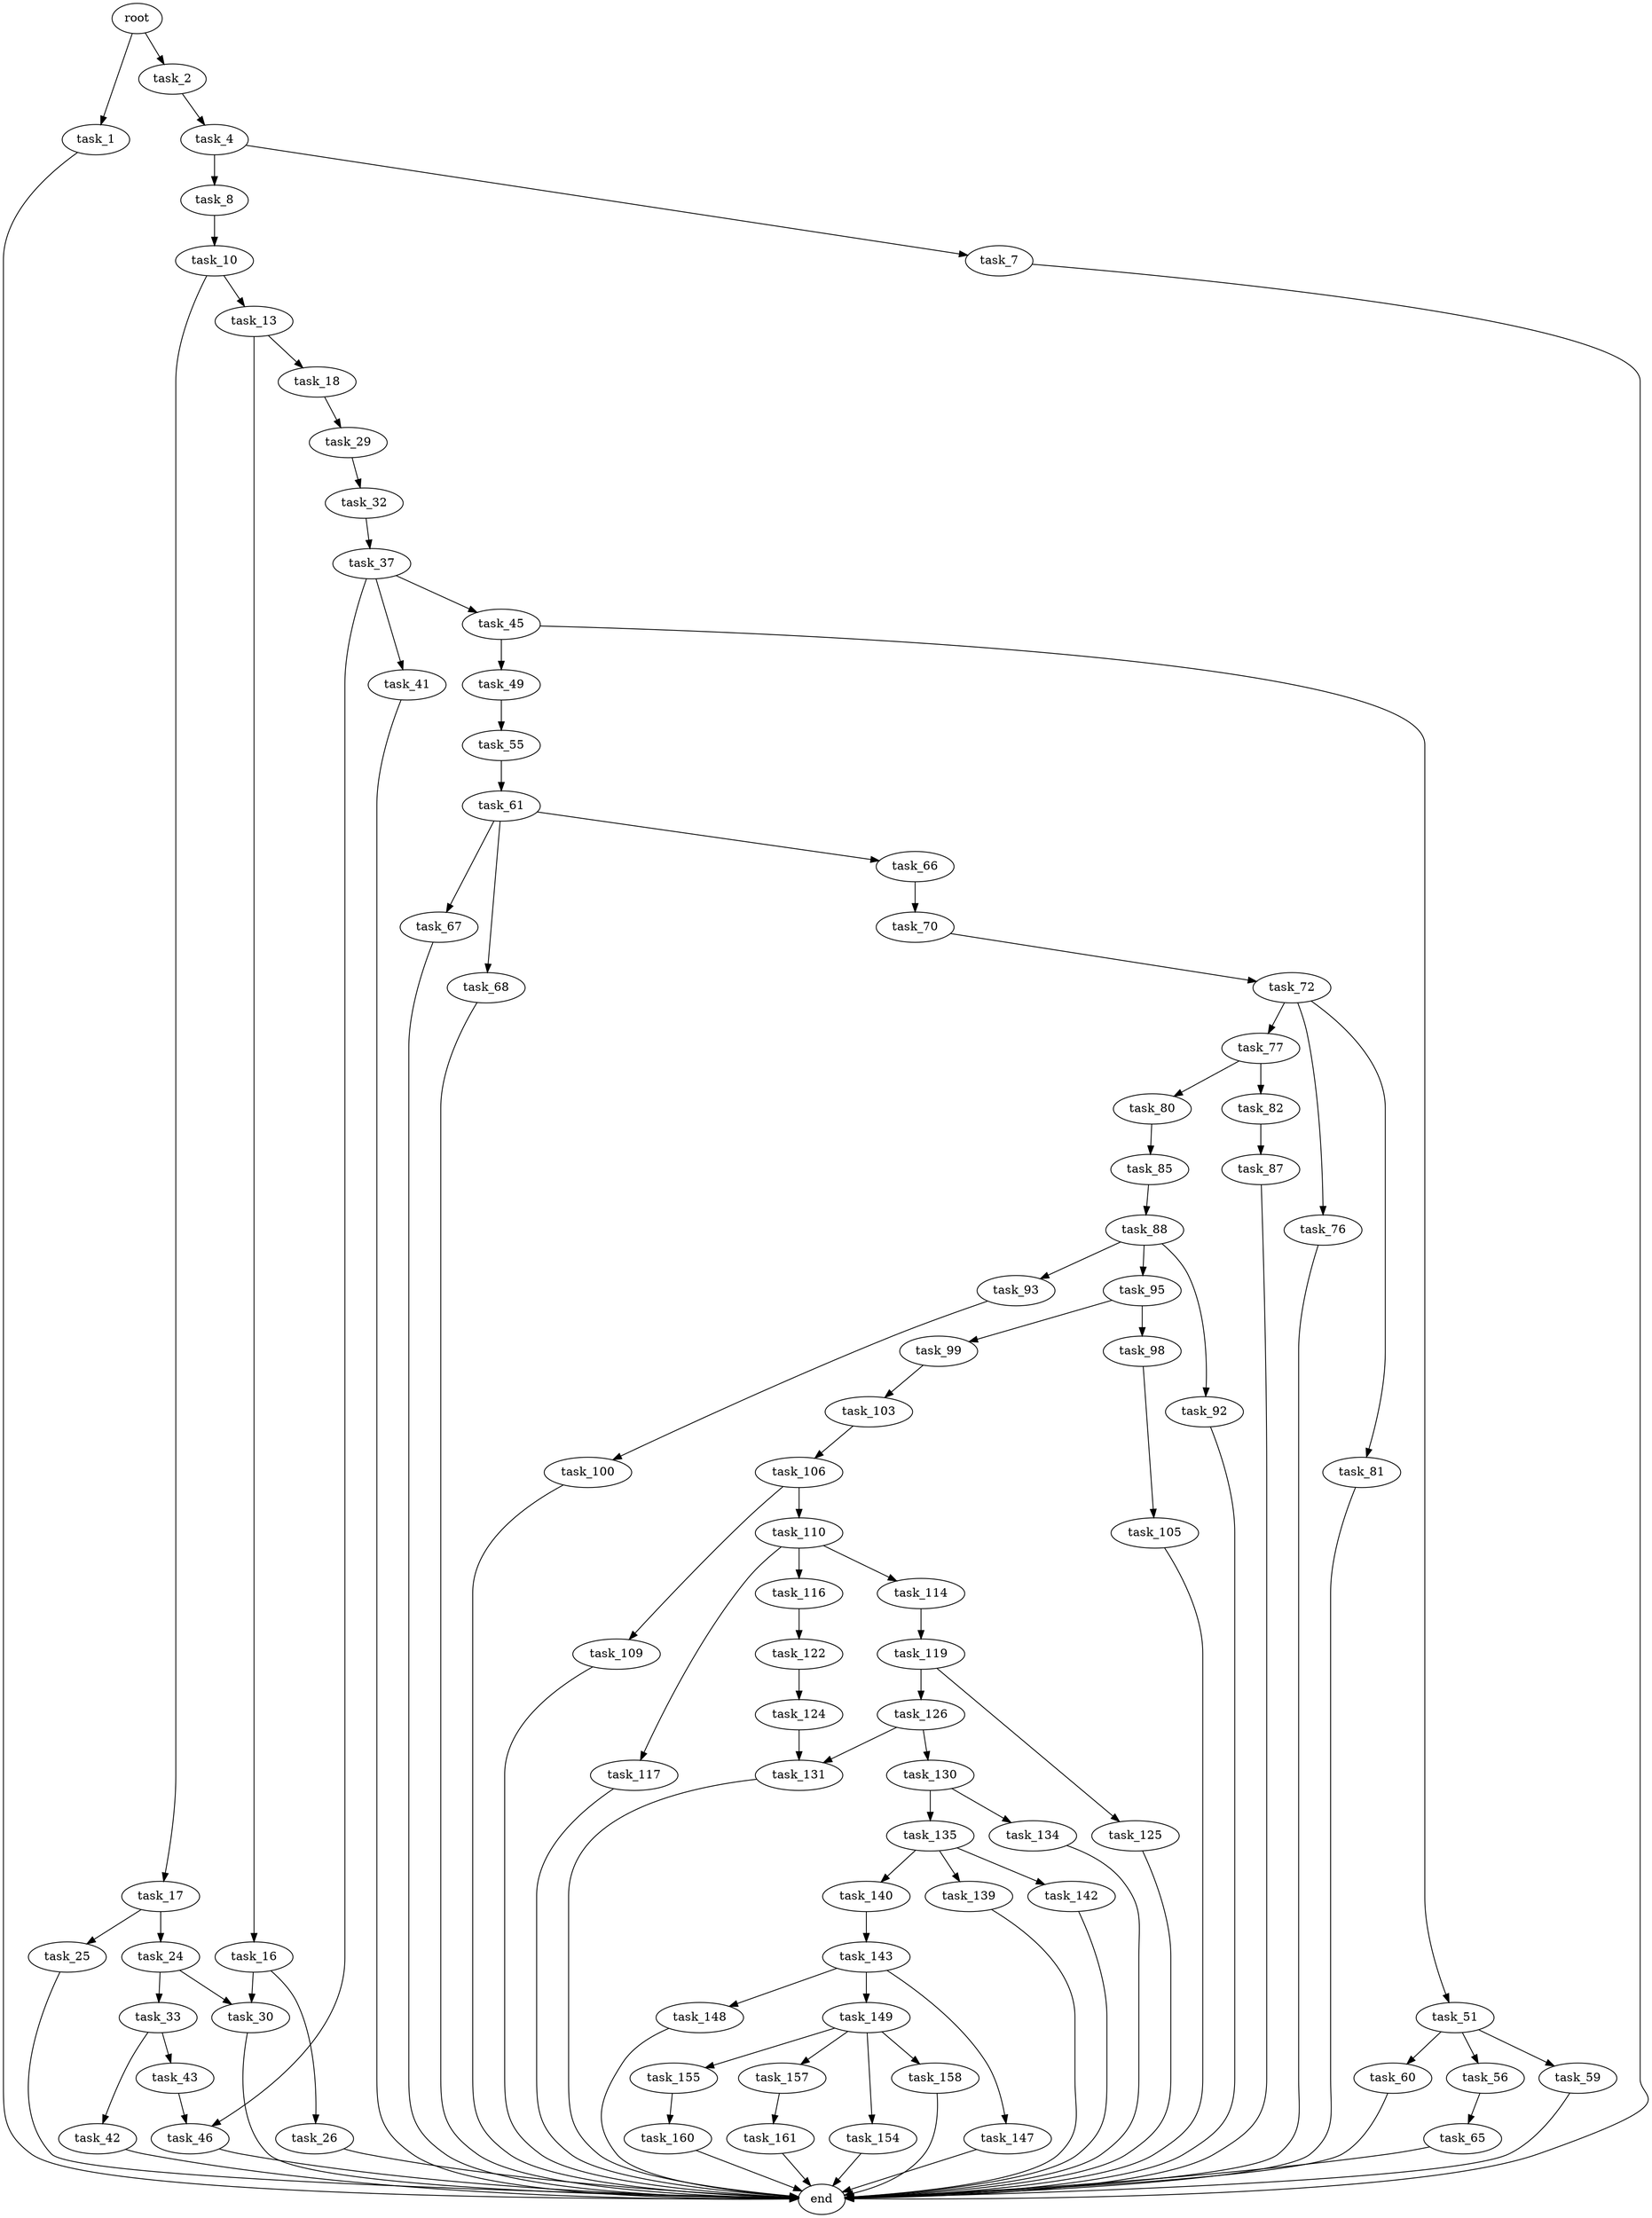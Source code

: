 digraph G {
  root [size="0.000000"];
  task_1 [size="4291715907.000000"];
  task_2 [size="56661966210.000000"];
  task_4 [size="7103479730.000000"];
  task_7 [size="134217728000.000000"];
  task_8 [size="549755813888.000000"];
  task_10 [size="1073741824000.000000"];
  task_13 [size="1150258409459.000000"];
  task_16 [size="119981539448.000000"];
  task_17 [size="231928233984.000000"];
  task_18 [size="28991029248.000000"];
  task_24 [size="240540781418.000000"];
  task_25 [size="782757789696.000000"];
  task_26 [size="68719476736.000000"];
  task_29 [size="7696584872.000000"];
  task_30 [size="17054440805.000000"];
  task_32 [size="11768417388.000000"];
  task_33 [size="177426418151.000000"];
  task_37 [size="368293445632.000000"];
  task_41 [size="549755813888.000000"];
  task_42 [size="368293445632.000000"];
  task_43 [size="549755813888.000000"];
  task_45 [size="368293445632.000000"];
  task_46 [size="174424485802.000000"];
  task_49 [size="782757789696.000000"];
  task_51 [size="134217728000.000000"];
  task_55 [size="231928233984.000000"];
  task_56 [size="368293445632.000000"];
  task_59 [size="51200207047.000000"];
  task_60 [size="4697673909.000000"];
  task_61 [size="428427078389.000000"];
  task_65 [size="204963683353.000000"];
  task_66 [size="134217728000.000000"];
  task_67 [size="68719476736.000000"];
  task_68 [size="1073741824000.000000"];
  task_70 [size="140924005138.000000"];
  task_72 [size="828820062694.000000"];
  task_76 [size="3227305353.000000"];
  task_77 [size="1735963668.000000"];
  task_80 [size="1073741824000.000000"];
  task_81 [size="1675163702.000000"];
  task_82 [size="12094714843.000000"];
  task_85 [size="3559762209.000000"];
  task_87 [size="33372223552.000000"];
  task_88 [size="702655865598.000000"];
  task_92 [size="117471282767.000000"];
  task_93 [size="782757789696.000000"];
  task_95 [size="2066457494.000000"];
  task_98 [size="10855487876.000000"];
  task_99 [size="420411221519.000000"];
  task_100 [size="1073741824000.000000"];
  task_103 [size="210606581984.000000"];
  task_105 [size="15388807692.000000"];
  task_106 [size="132114432822.000000"];
  task_109 [size="1073741824000.000000"];
  task_110 [size="28991029248.000000"];
  task_114 [size="165846424189.000000"];
  task_116 [size="83045383719.000000"];
  task_117 [size="8589934592.000000"];
  task_119 [size="134217728000.000000"];
  task_122 [size="134217728000.000000"];
  task_124 [size="368293445632.000000"];
  task_125 [size="15965719637.000000"];
  task_126 [size="28991029248.000000"];
  task_130 [size="782757789696.000000"];
  task_131 [size="368293445632.000000"];
  task_134 [size="15726705549.000000"];
  task_135 [size="34804384068.000000"];
  task_139 [size="2760937494.000000"];
  task_140 [size="8589934592.000000"];
  task_142 [size="217540201242.000000"];
  task_143 [size="549755813888.000000"];
  task_147 [size="25689504363.000000"];
  task_148 [size="28991029248.000000"];
  task_149 [size="11348460860.000000"];
  task_154 [size="604204894170.000000"];
  task_155 [size="1073741824000.000000"];
  task_157 [size="7118027932.000000"];
  task_158 [size="14604803427.000000"];
  task_160 [size="1820361829.000000"];
  task_161 [size="177982277138.000000"];
  end [size="0.000000"];

  root -> task_1 [size="1.000000"];
  root -> task_2 [size="1.000000"];
  task_1 -> end [size="1.000000"];
  task_2 -> task_4 [size="134217728.000000"];
  task_4 -> task_7 [size="301989888.000000"];
  task_4 -> task_8 [size="301989888.000000"];
  task_7 -> end [size="1.000000"];
  task_8 -> task_10 [size="536870912.000000"];
  task_10 -> task_13 [size="838860800.000000"];
  task_10 -> task_17 [size="838860800.000000"];
  task_13 -> task_16 [size="838860800.000000"];
  task_13 -> task_18 [size="838860800.000000"];
  task_16 -> task_26 [size="301989888.000000"];
  task_16 -> task_30 [size="301989888.000000"];
  task_17 -> task_24 [size="301989888.000000"];
  task_17 -> task_25 [size="301989888.000000"];
  task_18 -> task_29 [size="75497472.000000"];
  task_24 -> task_30 [size="209715200.000000"];
  task_24 -> task_33 [size="209715200.000000"];
  task_25 -> end [size="1.000000"];
  task_26 -> end [size="1.000000"];
  task_29 -> task_32 [size="411041792.000000"];
  task_30 -> end [size="1.000000"];
  task_32 -> task_37 [size="209715200.000000"];
  task_33 -> task_42 [size="134217728.000000"];
  task_33 -> task_43 [size="134217728.000000"];
  task_37 -> task_41 [size="411041792.000000"];
  task_37 -> task_45 [size="411041792.000000"];
  task_37 -> task_46 [size="411041792.000000"];
  task_41 -> end [size="1.000000"];
  task_42 -> end [size="1.000000"];
  task_43 -> task_46 [size="536870912.000000"];
  task_45 -> task_49 [size="411041792.000000"];
  task_45 -> task_51 [size="411041792.000000"];
  task_46 -> end [size="1.000000"];
  task_49 -> task_55 [size="679477248.000000"];
  task_51 -> task_56 [size="209715200.000000"];
  task_51 -> task_59 [size="209715200.000000"];
  task_51 -> task_60 [size="209715200.000000"];
  task_55 -> task_61 [size="301989888.000000"];
  task_56 -> task_65 [size="411041792.000000"];
  task_59 -> end [size="1.000000"];
  task_60 -> end [size="1.000000"];
  task_61 -> task_66 [size="301989888.000000"];
  task_61 -> task_67 [size="301989888.000000"];
  task_61 -> task_68 [size="301989888.000000"];
  task_65 -> end [size="1.000000"];
  task_66 -> task_70 [size="209715200.000000"];
  task_67 -> end [size="1.000000"];
  task_68 -> end [size="1.000000"];
  task_70 -> task_72 [size="301989888.000000"];
  task_72 -> task_76 [size="838860800.000000"];
  task_72 -> task_77 [size="838860800.000000"];
  task_72 -> task_81 [size="838860800.000000"];
  task_76 -> end [size="1.000000"];
  task_77 -> task_80 [size="209715200.000000"];
  task_77 -> task_82 [size="209715200.000000"];
  task_80 -> task_85 [size="838860800.000000"];
  task_81 -> end [size="1.000000"];
  task_82 -> task_87 [size="301989888.000000"];
  task_85 -> task_88 [size="134217728.000000"];
  task_87 -> end [size="1.000000"];
  task_88 -> task_92 [size="838860800.000000"];
  task_88 -> task_93 [size="838860800.000000"];
  task_88 -> task_95 [size="838860800.000000"];
  task_92 -> end [size="1.000000"];
  task_93 -> task_100 [size="679477248.000000"];
  task_95 -> task_98 [size="75497472.000000"];
  task_95 -> task_99 [size="75497472.000000"];
  task_98 -> task_105 [size="301989888.000000"];
  task_99 -> task_103 [size="411041792.000000"];
  task_100 -> end [size="1.000000"];
  task_103 -> task_106 [size="838860800.000000"];
  task_105 -> end [size="1.000000"];
  task_106 -> task_109 [size="301989888.000000"];
  task_106 -> task_110 [size="301989888.000000"];
  task_109 -> end [size="1.000000"];
  task_110 -> task_114 [size="75497472.000000"];
  task_110 -> task_116 [size="75497472.000000"];
  task_110 -> task_117 [size="75497472.000000"];
  task_114 -> task_119 [size="209715200.000000"];
  task_116 -> task_122 [size="75497472.000000"];
  task_117 -> end [size="1.000000"];
  task_119 -> task_125 [size="209715200.000000"];
  task_119 -> task_126 [size="209715200.000000"];
  task_122 -> task_124 [size="209715200.000000"];
  task_124 -> task_131 [size="411041792.000000"];
  task_125 -> end [size="1.000000"];
  task_126 -> task_130 [size="75497472.000000"];
  task_126 -> task_131 [size="75497472.000000"];
  task_130 -> task_134 [size="679477248.000000"];
  task_130 -> task_135 [size="679477248.000000"];
  task_131 -> end [size="1.000000"];
  task_134 -> end [size="1.000000"];
  task_135 -> task_139 [size="33554432.000000"];
  task_135 -> task_140 [size="33554432.000000"];
  task_135 -> task_142 [size="33554432.000000"];
  task_139 -> end [size="1.000000"];
  task_140 -> task_143 [size="33554432.000000"];
  task_142 -> end [size="1.000000"];
  task_143 -> task_147 [size="536870912.000000"];
  task_143 -> task_148 [size="536870912.000000"];
  task_143 -> task_149 [size="536870912.000000"];
  task_147 -> end [size="1.000000"];
  task_148 -> end [size="1.000000"];
  task_149 -> task_154 [size="33554432.000000"];
  task_149 -> task_155 [size="33554432.000000"];
  task_149 -> task_157 [size="33554432.000000"];
  task_149 -> task_158 [size="33554432.000000"];
  task_154 -> end [size="1.000000"];
  task_155 -> task_160 [size="838860800.000000"];
  task_157 -> task_161 [size="134217728.000000"];
  task_158 -> end [size="1.000000"];
  task_160 -> end [size="1.000000"];
  task_161 -> end [size="1.000000"];
}
